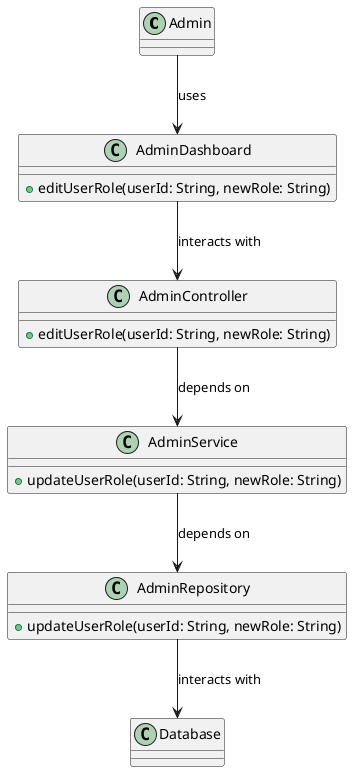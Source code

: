 @startuml
class Admin {
}

class AdminDashboard {
  +editUserRole(userId: String, newRole: String)
}

class AdminController {
  +editUserRole(userId: String, newRole: String)
}

class AdminService {
  +updateUserRole(userId: String, newRole: String)
}

class AdminRepository {
  +updateUserRole(userId: String, newRole: String)
}

class Database {
}

Admin --> AdminDashboard : uses
AdminDashboard --> AdminController : interacts with
AdminController --> AdminService : depends on
AdminService --> AdminRepository : depends on
AdminRepository --> Database : interacts with
@enduml
